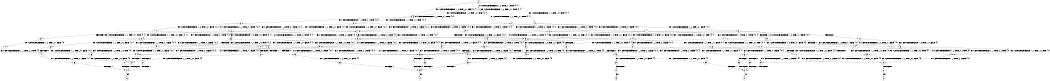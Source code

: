 digraph BCG {
size = "7, 10.5";
center = TRUE;
node [shape = circle];
0 [peripheries = 2];
0 -> 1 [label = "EX !0 !ATOMIC_EXCH_BRANCH (1, +0, TRUE, +0, 1, TRUE) !{0, 1}"];
0 -> 2 [label = "EX !1 !ATOMIC_EXCH_BRANCH (1, +1, TRUE, +0, 1, TRUE) !{0, 1}"];
0 -> 3 [label = "EX !0 !ATOMIC_EXCH_BRANCH (1, +0, TRUE, +0, 1, TRUE) !{0, 1}"];
1 -> 1 [label = "EX !0 !ATOMIC_EXCH_BRANCH (1, +0, TRUE, +0, 1, TRUE) !{0, 1}"];
1 -> 4 [label = "EX !1 !ATOMIC_EXCH_BRANCH (1, +1, TRUE, +0, 1, TRUE) !{0, 1}"];
1 -> 3 [label = "EX !0 !ATOMIC_EXCH_BRANCH (1, +0, TRUE, +0, 1, TRUE) !{0, 1}"];
2 -> 5 [label = "EX !1 !ATOMIC_EXCH_BRANCH (1, +1, TRUE, +0, 1, FALSE) !{0, 1}"];
2 -> 6 [label = "EX !0 !ATOMIC_EXCH_BRANCH (1, +0, TRUE, +0, 1, FALSE) !{0, 1}"];
2 -> 7 [label = "EX !0 !ATOMIC_EXCH_BRANCH (1, +0, TRUE, +0, 1, FALSE) !{0, 1}"];
3 -> 8 [label = "EX !1 !ATOMIC_EXCH_BRANCH (1, +1, TRUE, +0, 1, TRUE) !{0, 1}"];
3 -> 3 [label = "EX !0 !ATOMIC_EXCH_BRANCH (1, +0, TRUE, +0, 1, TRUE) !{0, 1}"];
3 -> 9 [label = "EX !1 !ATOMIC_EXCH_BRANCH (1, +1, TRUE, +0, 1, TRUE) !{0, 1}"];
4 -> 6 [label = "EX !0 !ATOMIC_EXCH_BRANCH (1, +0, TRUE, +0, 1, FALSE) !{0, 1}"];
4 -> 10 [label = "EX !1 !ATOMIC_EXCH_BRANCH (1, +1, TRUE, +0, 1, FALSE) !{0, 1}"];
4 -> 7 [label = "EX !0 !ATOMIC_EXCH_BRANCH (1, +0, TRUE, +0, 1, FALSE) !{0, 1}"];
5 -> 11 [label = "EX !0 !ATOMIC_EXCH_BRANCH (1, +0, TRUE, +0, 1, FALSE) !{0, 1}"];
5 -> 12 [label = "TERMINATE !1"];
5 -> 13 [label = "EX !0 !ATOMIC_EXCH_BRANCH (1, +0, TRUE, +0, 1, FALSE) !{0, 1}"];
6 -> 14 [label = "EX !0 !ATOMIC_EXCH_BRANCH (1, +1, TRUE, +0, 2, TRUE) !{0, 1}"];
6 -> 14 [label = "EX !1 !ATOMIC_EXCH_BRANCH (1, +1, TRUE, +0, 1, TRUE) !{0, 1}"];
6 -> 15 [label = "EX !0 !ATOMIC_EXCH_BRANCH (1, +1, TRUE, +0, 2, TRUE) !{0, 1}"];
7 -> 16 [label = "EX !1 !ATOMIC_EXCH_BRANCH (1, +1, TRUE, +0, 1, TRUE) !{0, 1}"];
7 -> 15 [label = "EX !0 !ATOMIC_EXCH_BRANCH (1, +1, TRUE, +0, 2, TRUE) !{0, 1}"];
7 -> 15 [label = "EX !1 !ATOMIC_EXCH_BRANCH (1, +1, TRUE, +0, 1, TRUE) !{0, 1}"];
8 -> 17 [label = "EX !0 !ATOMIC_EXCH_BRANCH (1, +0, TRUE, +0, 1, FALSE) !{0, 1}"];
8 -> 18 [label = "EX !1 !ATOMIC_EXCH_BRANCH (1, +1, TRUE, +0, 1, FALSE) !{0, 1}"];
8 -> 7 [label = "EX !0 !ATOMIC_EXCH_BRANCH (1, +0, TRUE, +0, 1, FALSE) !{0, 1}"];
9 -> 18 [label = "EX !1 !ATOMIC_EXCH_BRANCH (1, +1, TRUE, +0, 1, FALSE) !{0, 1}"];
9 -> 7 [label = "EX !0 !ATOMIC_EXCH_BRANCH (1, +0, TRUE, +0, 1, FALSE) !{0, 1}"];
9 -> 19 [label = "EX !1 !ATOMIC_EXCH_BRANCH (1, +1, TRUE, +0, 1, FALSE) !{0, 1}"];
10 -> 11 [label = "EX !0 !ATOMIC_EXCH_BRANCH (1, +0, TRUE, +0, 1, FALSE) !{0, 1}"];
10 -> 20 [label = "TERMINATE !1"];
10 -> 13 [label = "EX !0 !ATOMIC_EXCH_BRANCH (1, +0, TRUE, +0, 1, FALSE) !{0, 1}"];
11 -> 21 [label = "EX !0 !ATOMIC_EXCH_BRANCH (1, +1, TRUE, +0, 2, TRUE) !{0, 1}"];
11 -> 22 [label = "TERMINATE !1"];
11 -> 23 [label = "EX !0 !ATOMIC_EXCH_BRANCH (1, +1, TRUE, +0, 2, TRUE) !{0, 1}"];
12 -> 24 [label = "EX !0 !ATOMIC_EXCH_BRANCH (1, +0, TRUE, +0, 1, FALSE) !{0}"];
12 -> 25 [label = "EX !0 !ATOMIC_EXCH_BRANCH (1, +0, TRUE, +0, 1, FALSE) !{0}"];
13 -> 23 [label = "EX !0 !ATOMIC_EXCH_BRANCH (1, +1, TRUE, +0, 2, TRUE) !{0, 1}"];
13 -> 26 [label = "TERMINATE !1"];
14 -> 27 [label = "EX !0 !ATOMIC_EXCH_BRANCH (1, +1, TRUE, +0, 2, FALSE) !{0, 1}"];
14 -> 28 [label = "EX !1 !ATOMIC_EXCH_BRANCH (1, +1, TRUE, +0, 1, FALSE) !{0, 1}"];
14 -> 29 [label = "EX !0 !ATOMIC_EXCH_BRANCH (1, +1, TRUE, +0, 2, FALSE) !{0, 1}"];
15 -> 30 [label = "EX !1 !ATOMIC_EXCH_BRANCH (1, +1, TRUE, +0, 1, FALSE) !{0, 1}"];
15 -> 29 [label = "EX !0 !ATOMIC_EXCH_BRANCH (1, +1, TRUE, +0, 2, FALSE) !{0, 1}"];
15 -> 31 [label = "EX !1 !ATOMIC_EXCH_BRANCH (1, +1, TRUE, +0, 1, FALSE) !{0, 1}"];
16 -> 32 [label = "EX !0 !ATOMIC_EXCH_BRANCH (1, +1, TRUE, +0, 2, FALSE) !{0, 1}"];
16 -> 30 [label = "EX !1 !ATOMIC_EXCH_BRANCH (1, +1, TRUE, +0, 1, FALSE) !{0, 1}"];
16 -> 29 [label = "EX !0 !ATOMIC_EXCH_BRANCH (1, +1, TRUE, +0, 2, FALSE) !{0, 1}"];
17 -> 16 [label = "EX !0 !ATOMIC_EXCH_BRANCH (1, +1, TRUE, +0, 2, TRUE) !{0, 1}"];
17 -> 16 [label = "EX !1 !ATOMIC_EXCH_BRANCH (1, +1, TRUE, +0, 1, TRUE) !{0, 1}"];
17 -> 15 [label = "EX !0 !ATOMIC_EXCH_BRANCH (1, +1, TRUE, +0, 2, TRUE) !{0, 1}"];
18 -> 33 [label = "EX !0 !ATOMIC_EXCH_BRANCH (1, +0, TRUE, +0, 1, FALSE) !{0, 1}"];
18 -> 34 [label = "TERMINATE !1"];
18 -> 13 [label = "EX !0 !ATOMIC_EXCH_BRANCH (1, +0, TRUE, +0, 1, FALSE) !{0, 1}"];
19 -> 13 [label = "EX !0 !ATOMIC_EXCH_BRANCH (1, +0, TRUE, +0, 1, FALSE) !{0, 1}"];
19 -> 35 [label = "TERMINATE !1"];
20 -> 24 [label = "EX !0 !ATOMIC_EXCH_BRANCH (1, +0, TRUE, +0, 1, FALSE) !{0}"];
20 -> 25 [label = "EX !0 !ATOMIC_EXCH_BRANCH (1, +0, TRUE, +0, 1, FALSE) !{0}"];
21 -> 36 [label = "EX !0 !ATOMIC_EXCH_BRANCH (1, +1, TRUE, +0, 2, FALSE) !{0, 1}"];
21 -> 37 [label = "TERMINATE !1"];
21 -> 38 [label = "EX !0 !ATOMIC_EXCH_BRANCH (1, +1, TRUE, +0, 2, FALSE) !{0, 1}"];
22 -> 39 [label = "EX !0 !ATOMIC_EXCH_BRANCH (1, +1, TRUE, +0, 2, TRUE) !{0}"];
22 -> 40 [label = "EX !0 !ATOMIC_EXCH_BRANCH (1, +1, TRUE, +0, 2, TRUE) !{0}"];
23 -> 38 [label = "EX !0 !ATOMIC_EXCH_BRANCH (1, +1, TRUE, +0, 2, FALSE) !{0, 1}"];
23 -> 41 [label = "TERMINATE !1"];
24 -> 39 [label = "EX !0 !ATOMIC_EXCH_BRANCH (1, +1, TRUE, +0, 2, TRUE) !{0}"];
24 -> 40 [label = "EX !0 !ATOMIC_EXCH_BRANCH (1, +1, TRUE, +0, 2, TRUE) !{0}"];
25 -> 40 [label = "EX !0 !ATOMIC_EXCH_BRANCH (1, +1, TRUE, +0, 2, TRUE) !{0}"];
26 -> 42 [label = "EX !0 !ATOMIC_EXCH_BRANCH (1, +1, TRUE, +0, 2, TRUE) !{0}"];
27 -> 36 [label = "EX !1 !ATOMIC_EXCH_BRANCH (1, +1, TRUE, +0, 1, FALSE) !{0, 1}"];
27 -> 43 [label = "TERMINATE !0"];
28 -> 36 [label = "EX !0 !ATOMIC_EXCH_BRANCH (1, +1, TRUE, +0, 2, FALSE) !{0, 1}"];
28 -> 37 [label = "TERMINATE !1"];
28 -> 38 [label = "EX !0 !ATOMIC_EXCH_BRANCH (1, +1, TRUE, +0, 2, FALSE) !{0, 1}"];
29 -> 44 [label = "EX !1 !ATOMIC_EXCH_BRANCH (1, +1, TRUE, +0, 1, FALSE) !{0, 1}"];
29 -> 38 [label = "EX !1 !ATOMIC_EXCH_BRANCH (1, +1, TRUE, +0, 1, FALSE) !{0, 1}"];
29 -> 45 [label = "TERMINATE !0"];
30 -> 44 [label = "EX !0 !ATOMIC_EXCH_BRANCH (1, +1, TRUE, +0, 2, FALSE) !{0, 1}"];
30 -> 46 [label = "TERMINATE !1"];
30 -> 38 [label = "EX !0 !ATOMIC_EXCH_BRANCH (1, +1, TRUE, +0, 2, FALSE) !{0, 1}"];
31 -> 38 [label = "EX !0 !ATOMIC_EXCH_BRANCH (1, +1, TRUE, +0, 2, FALSE) !{0, 1}"];
31 -> 41 [label = "TERMINATE !1"];
32 -> 44 [label = "EX !1 !ATOMIC_EXCH_BRANCH (1, +1, TRUE, +0, 1, FALSE) !{0, 1}"];
32 -> 47 [label = "TERMINATE !0"];
33 -> 48 [label = "EX !0 !ATOMIC_EXCH_BRANCH (1, +1, TRUE, +0, 2, TRUE) !{0, 1}"];
33 -> 49 [label = "TERMINATE !1"];
33 -> 23 [label = "EX !0 !ATOMIC_EXCH_BRANCH (1, +1, TRUE, +0, 2, TRUE) !{0, 1}"];
34 -> 50 [label = "EX !0 !ATOMIC_EXCH_BRANCH (1, +0, TRUE, +0, 1, FALSE) !{0}"];
35 -> 51 [label = "EX !0 !ATOMIC_EXCH_BRANCH (1, +0, TRUE, +0, 1, FALSE) !{0}"];
36 -> 52 [label = "TERMINATE !0"];
36 -> 53 [label = "TERMINATE !1"];
37 -> 54 [label = "EX !0 !ATOMIC_EXCH_BRANCH (1, +1, TRUE, +0, 2, FALSE) !{0}"];
37 -> 55 [label = "EX !0 !ATOMIC_EXCH_BRANCH (1, +1, TRUE, +0, 2, FALSE) !{0}"];
38 -> 56 [label = "TERMINATE !0"];
38 -> 57 [label = "TERMINATE !1"];
39 -> 54 [label = "EX !0 !ATOMIC_EXCH_BRANCH (1, +1, TRUE, +0, 2, FALSE) !{0}"];
39 -> 55 [label = "EX !0 !ATOMIC_EXCH_BRANCH (1, +1, TRUE, +0, 2, FALSE) !{0}"];
40 -> 55 [label = "EX !0 !ATOMIC_EXCH_BRANCH (1, +1, TRUE, +0, 2, FALSE) !{0}"];
41 -> 58 [label = "EX !0 !ATOMIC_EXCH_BRANCH (1, +1, TRUE, +0, 2, FALSE) !{0}"];
42 -> 58 [label = "EX !0 !ATOMIC_EXCH_BRANCH (1, +1, TRUE, +0, 2, FALSE) !{0}"];
43 -> 59 [label = "EX !1 !ATOMIC_EXCH_BRANCH (1, +1, TRUE, +0, 1, FALSE) !{1}"];
43 -> 60 [label = "EX !1 !ATOMIC_EXCH_BRANCH (1, +1, TRUE, +0, 1, FALSE) !{1}"];
44 -> 61 [label = "TERMINATE !0"];
44 -> 62 [label = "TERMINATE !1"];
45 -> 63 [label = "EX !1 !ATOMIC_EXCH_BRANCH (1, +1, TRUE, +0, 1, FALSE) !{1}"];
46 -> 64 [label = "EX !0 !ATOMIC_EXCH_BRANCH (1, +1, TRUE, +0, 2, FALSE) !{0}"];
47 -> 65 [label = "EX !1 !ATOMIC_EXCH_BRANCH (1, +1, TRUE, +0, 1, FALSE) !{1}"];
48 -> 44 [label = "EX !0 !ATOMIC_EXCH_BRANCH (1, +1, TRUE, +0, 2, FALSE) !{0, 1}"];
48 -> 46 [label = "TERMINATE !1"];
48 -> 38 [label = "EX !0 !ATOMIC_EXCH_BRANCH (1, +1, TRUE, +0, 2, FALSE) !{0, 1}"];
49 -> 66 [label = "EX !0 !ATOMIC_EXCH_BRANCH (1, +1, TRUE, +0, 2, TRUE) !{0}"];
50 -> 66 [label = "EX !0 !ATOMIC_EXCH_BRANCH (1, +1, TRUE, +0, 2, TRUE) !{0}"];
51 -> 42 [label = "EX !0 !ATOMIC_EXCH_BRANCH (1, +1, TRUE, +0, 2, TRUE) !{0}"];
52 -> 67 [label = "TERMINATE !1"];
53 -> 67 [label = "TERMINATE !0"];
54 -> 67 [label = "TERMINATE !0"];
55 -> 68 [label = "TERMINATE !0"];
56 -> 69 [label = "TERMINATE !1"];
57 -> 69 [label = "TERMINATE !0"];
58 -> 69 [label = "TERMINATE !0"];
59 -> 67 [label = "TERMINATE !1"];
60 -> 70 [label = "TERMINATE !1"];
61 -> 71 [label = "TERMINATE !1"];
62 -> 71 [label = "TERMINATE !0"];
63 -> 69 [label = "TERMINATE !1"];
64 -> 71 [label = "TERMINATE !0"];
65 -> 71 [label = "TERMINATE !1"];
66 -> 64 [label = "EX !0 !ATOMIC_EXCH_BRANCH (1, +1, TRUE, +0, 2, FALSE) !{0}"];
67 -> 72 [label = "exit"];
68 -> 73 [label = "exit"];
69 -> 74 [label = "exit"];
70 -> 75 [label = "exit"];
71 -> 76 [label = "exit"];
}
